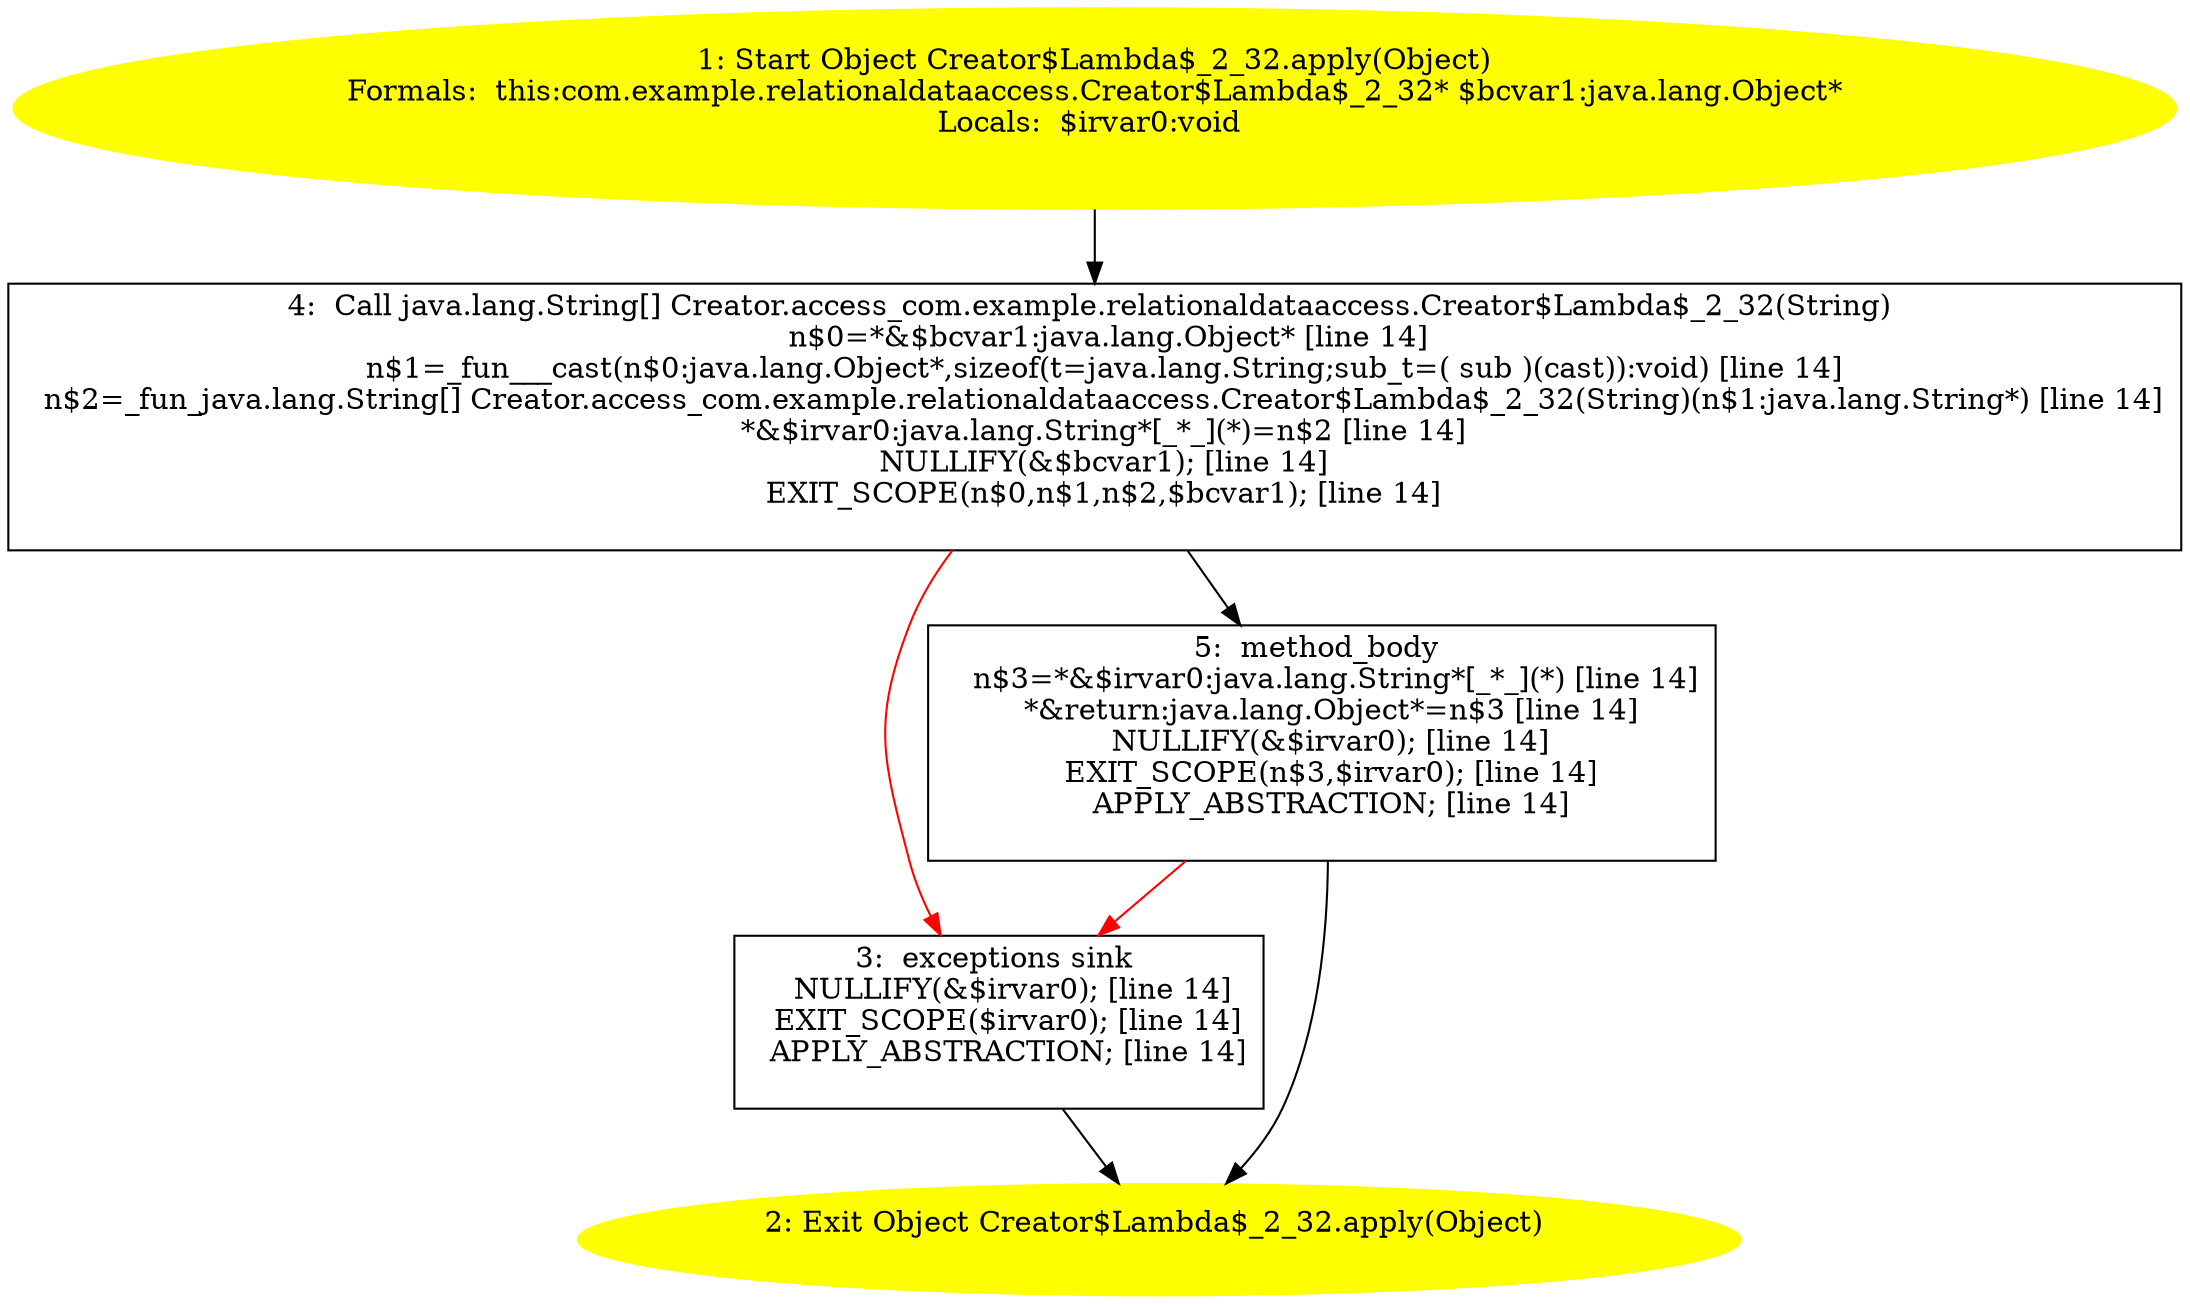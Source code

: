 /* @generated */
digraph cfg {
"com.example.relationaldataaccess.Creator$Lambda$_2_32.apply(java.lang.Object):java.lang.Object.4c8d22136320afac681f4ff0434b72de_1" [label="1: Start Object Creator$Lambda$_2_32.apply(Object)\nFormals:  this:com.example.relationaldataaccess.Creator$Lambda$_2_32* $bcvar1:java.lang.Object*\nLocals:  $irvar0:void \n  " color=yellow style=filled]
	

	 "com.example.relationaldataaccess.Creator$Lambda$_2_32.apply(java.lang.Object):java.lang.Object.4c8d22136320afac681f4ff0434b72de_1" -> "com.example.relationaldataaccess.Creator$Lambda$_2_32.apply(java.lang.Object):java.lang.Object.4c8d22136320afac681f4ff0434b72de_4" ;
"com.example.relationaldataaccess.Creator$Lambda$_2_32.apply(java.lang.Object):java.lang.Object.4c8d22136320afac681f4ff0434b72de_2" [label="2: Exit Object Creator$Lambda$_2_32.apply(Object) \n  " color=yellow style=filled]
	

"com.example.relationaldataaccess.Creator$Lambda$_2_32.apply(java.lang.Object):java.lang.Object.4c8d22136320afac681f4ff0434b72de_3" [label="3:  exceptions sink \n   NULLIFY(&$irvar0); [line 14]\n  EXIT_SCOPE($irvar0); [line 14]\n  APPLY_ABSTRACTION; [line 14]\n " shape="box"]
	

	 "com.example.relationaldataaccess.Creator$Lambda$_2_32.apply(java.lang.Object):java.lang.Object.4c8d22136320afac681f4ff0434b72de_3" -> "com.example.relationaldataaccess.Creator$Lambda$_2_32.apply(java.lang.Object):java.lang.Object.4c8d22136320afac681f4ff0434b72de_2" ;
"com.example.relationaldataaccess.Creator$Lambda$_2_32.apply(java.lang.Object):java.lang.Object.4c8d22136320afac681f4ff0434b72de_4" [label="4:  Call java.lang.String[] Creator.access_com.example.relationaldataaccess.Creator$Lambda$_2_32(String) \n   n$0=*&$bcvar1:java.lang.Object* [line 14]\n  n$1=_fun___cast(n$0:java.lang.Object*,sizeof(t=java.lang.String;sub_t=( sub )(cast)):void) [line 14]\n  n$2=_fun_java.lang.String[] Creator.access_com.example.relationaldataaccess.Creator$Lambda$_2_32(String)(n$1:java.lang.String*) [line 14]\n  *&$irvar0:java.lang.String*[_*_](*)=n$2 [line 14]\n  NULLIFY(&$bcvar1); [line 14]\n  EXIT_SCOPE(n$0,n$1,n$2,$bcvar1); [line 14]\n " shape="box"]
	

	 "com.example.relationaldataaccess.Creator$Lambda$_2_32.apply(java.lang.Object):java.lang.Object.4c8d22136320afac681f4ff0434b72de_4" -> "com.example.relationaldataaccess.Creator$Lambda$_2_32.apply(java.lang.Object):java.lang.Object.4c8d22136320afac681f4ff0434b72de_5" ;
	 "com.example.relationaldataaccess.Creator$Lambda$_2_32.apply(java.lang.Object):java.lang.Object.4c8d22136320afac681f4ff0434b72de_4" -> "com.example.relationaldataaccess.Creator$Lambda$_2_32.apply(java.lang.Object):java.lang.Object.4c8d22136320afac681f4ff0434b72de_3" [color="red" ];
"com.example.relationaldataaccess.Creator$Lambda$_2_32.apply(java.lang.Object):java.lang.Object.4c8d22136320afac681f4ff0434b72de_5" [label="5:  method_body \n   n$3=*&$irvar0:java.lang.String*[_*_](*) [line 14]\n  *&return:java.lang.Object*=n$3 [line 14]\n  NULLIFY(&$irvar0); [line 14]\n  EXIT_SCOPE(n$3,$irvar0); [line 14]\n  APPLY_ABSTRACTION; [line 14]\n " shape="box"]
	

	 "com.example.relationaldataaccess.Creator$Lambda$_2_32.apply(java.lang.Object):java.lang.Object.4c8d22136320afac681f4ff0434b72de_5" -> "com.example.relationaldataaccess.Creator$Lambda$_2_32.apply(java.lang.Object):java.lang.Object.4c8d22136320afac681f4ff0434b72de_2" ;
	 "com.example.relationaldataaccess.Creator$Lambda$_2_32.apply(java.lang.Object):java.lang.Object.4c8d22136320afac681f4ff0434b72de_5" -> "com.example.relationaldataaccess.Creator$Lambda$_2_32.apply(java.lang.Object):java.lang.Object.4c8d22136320afac681f4ff0434b72de_3" [color="red" ];
}
